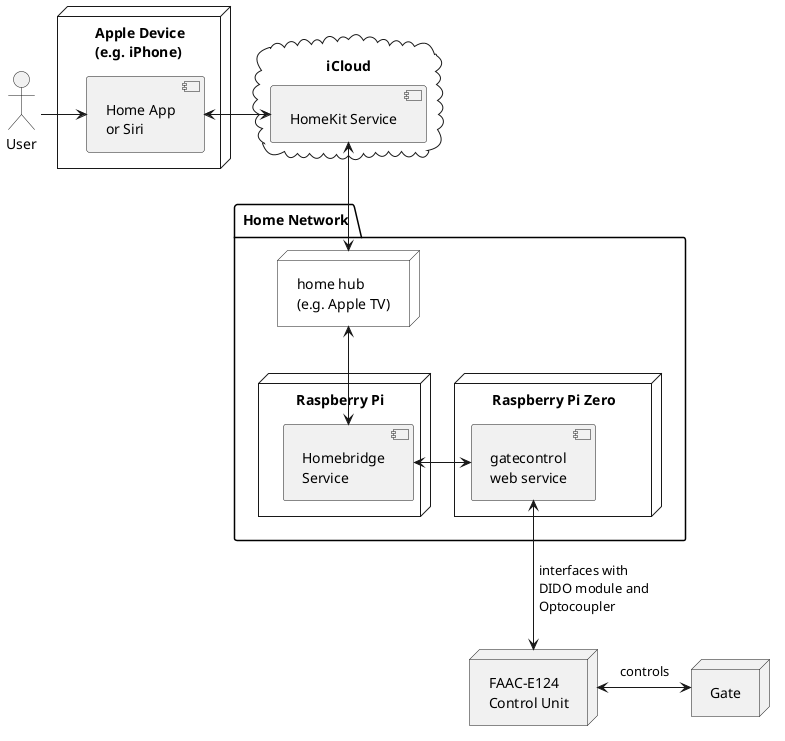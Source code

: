 @startuml
skinparam monochrome true
skinparam componentStyle uml2
skinparam padding 4

actor "User" as user
node "Apple Device\l(e.g. iPhone)" as apple_device #white {
  [Home App\lor Siri] as homeapp
}
node "FAAC-E124\lControl Unit" as e124
node "Gate" as gate

package "Home Network" as home {
  node "home hub\l(e.g. Apple TV)" as home_hub #white
  node "Raspberry Pi" as pi #white {
    [Homebridge\lService] as homebridge
  }
  node "Raspberry Pi Zero" as pi_zero #white {
    [gatecontrol\lweb service] as gatecontrol
  }
}

cloud "iCloud" {
  [HomeKit Service] as homekit_service
}

user -right-> homeapp
homeapp <-right-> homekit_service
homekit_service <--> home_hub
home_hub <--> homebridge
homebridge <-right-> gatecontrol
gatecontrol <--> e124: interfaces with\lDIDO module and\lOptocoupler
e124 <-right-> gate: controls

@enduml